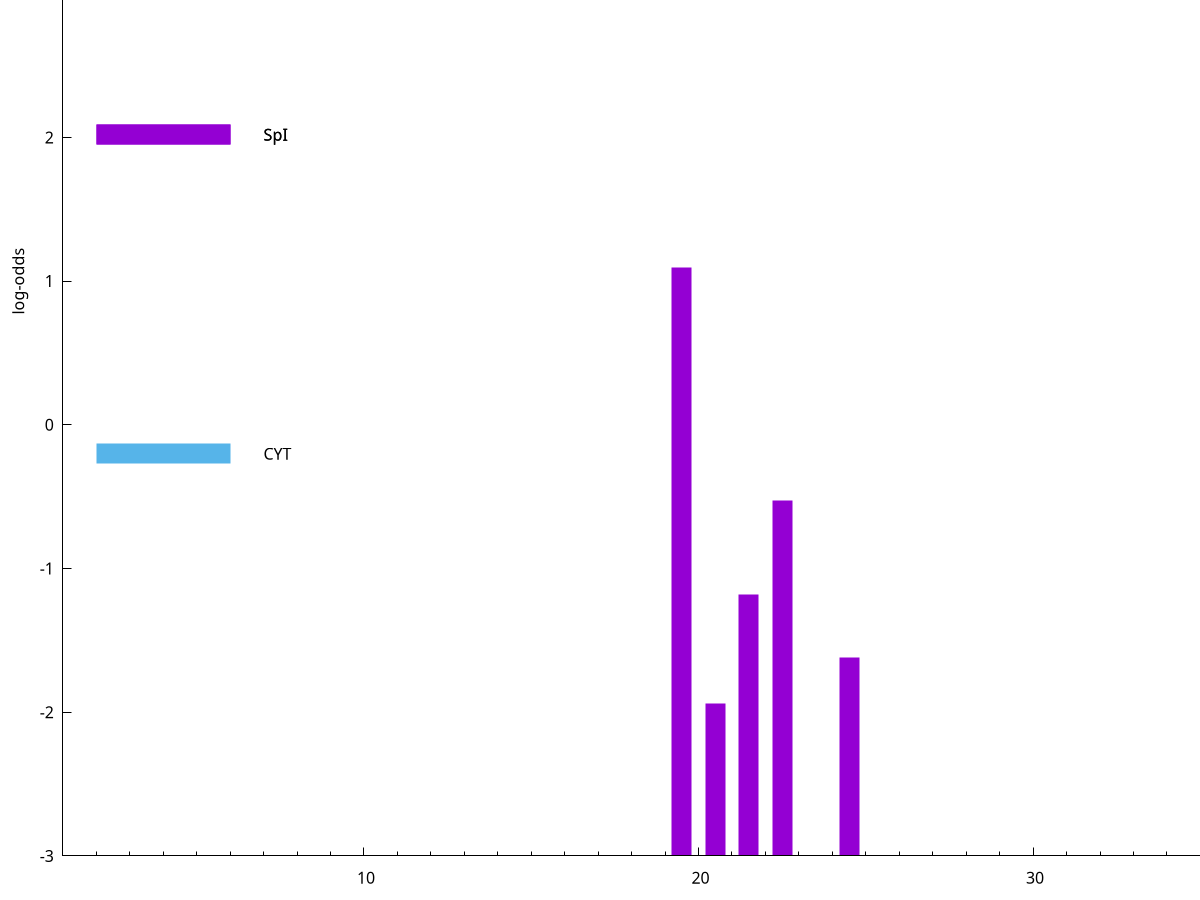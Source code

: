 set title "LipoP predictions for SRR5666485.gff"
set size 2., 1.4
set xrange [1:70] 
set mxtics 10
set yrange [-3:5]
set y2range [0:8]
set ylabel "log-odds"
set term postscript eps color solid "Helvetica" 30
set output "SRR5666485.gff3.eps"
set arrow from 2,2.01778 to 6,2.01778 nohead lt 1 lw 20
set label "SpI" at 7,2.01778
set arrow from 2,-0.200913 to 6,-0.200913 nohead lt 3 lw 20
set label "CYT" at 7,-0.200913
set arrow from 2,2.01778 to 6,2.01778 nohead lt 1 lw 20
set label "SpI" at 7,2.01778
# NOTE: The scores below are the log-odds scores with the threshold
# NOTE: subtracted (a hack to make gnuplot make the histogram all
# NOTE: look nice).
plot "-" axes x1y2 title "" with impulses lt 1 lw 20
19.500000 4.094920
22.500000 2.474321
21.500000 1.819130
24.500000 1.381810
20.500000 1.059670
e
exit
